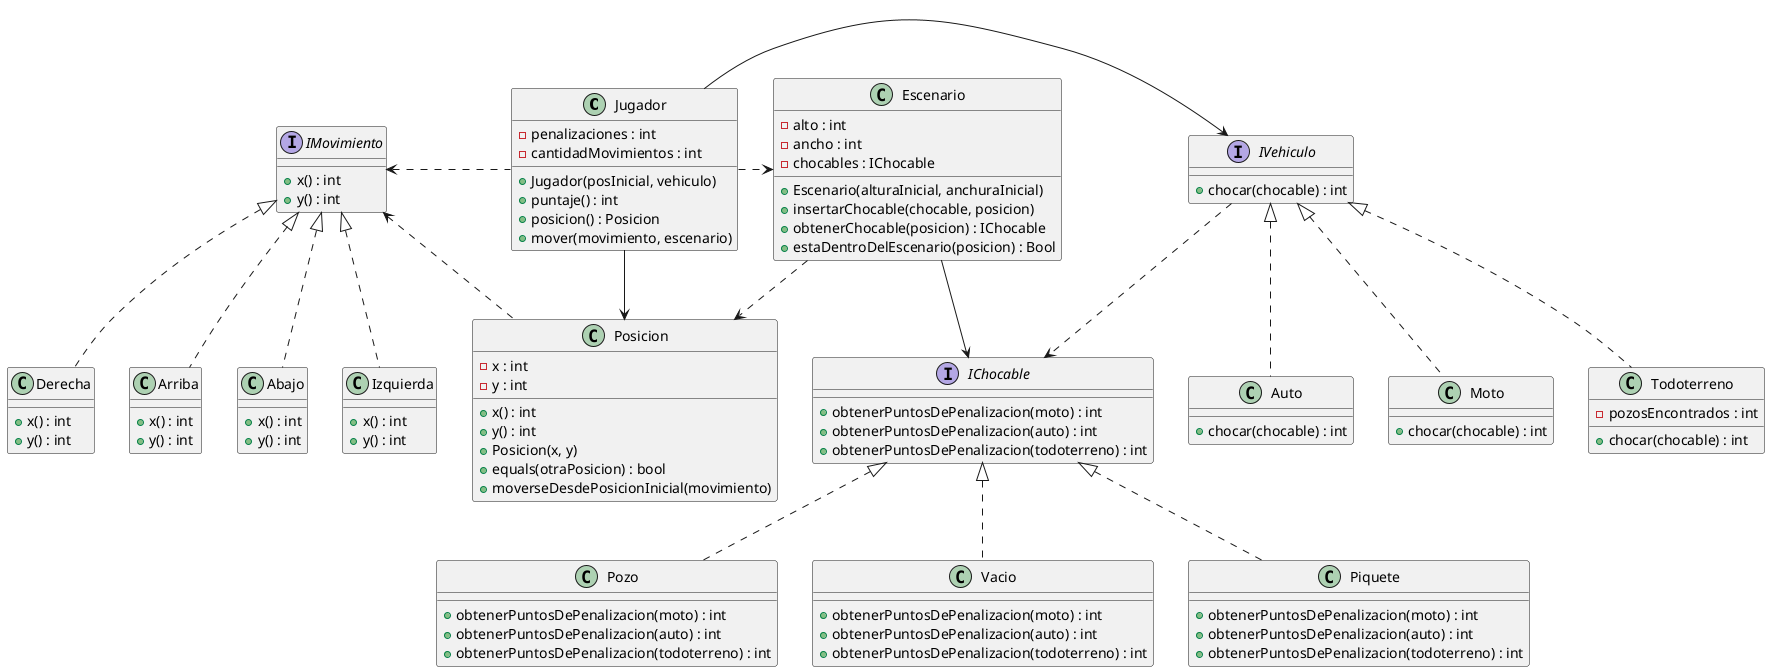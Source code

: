 @startuml

class Jugador {
    - penalizaciones : int
    - cantidadMovimientos : int
    + Jugador(posInicial, vehiculo) 
    + puntaje() : int
    + posicion() : Posicion
    + mover(movimiento, escenario)
}

interface IMovimiento {
    + x() : int
    + y() : int
}

class Derecha {
    + x() : int
    + y() : int
}
class Arriba {
    + x() : int
    + y() : int
}
class Abajo {
    + x() : int
    + y() : int
}
class Izquierda {
    + x() : int
    + y() : int
}

class Escenario {
    - alto : int
    - ancho : int
    - chocables : IChocable
    + Escenario(alturaInicial, anchuraInicial) 
    + insertarChocable(chocable, posicion)
    + obtenerChocable(posicion) : IChocable
    + estaDentroDelEscenario(posicion) : Bool
}

class Posicion {
    - x : int
    - y : int
    + x() : int
    + y() : int
    + Posicion(x, y)
    + equals(otraPosicion) : bool
    + moverseDesdePosicionInicial(movimiento)
}

class Pozo {
    +  obtenerPuntosDePenalizacion(moto) : int
    +  obtenerPuntosDePenalizacion(auto) : int
    +  obtenerPuntosDePenalizacion(todoterreno) : int
}

class Vacio {
    +  obtenerPuntosDePenalizacion(moto) : int
    +  obtenerPuntosDePenalizacion(auto) : int
    +  obtenerPuntosDePenalizacion(todoterreno) : int
}

class Piquete { 
    +  obtenerPuntosDePenalizacion(moto) : int
    +  obtenerPuntosDePenalizacion(auto) : int
    +  obtenerPuntosDePenalizacion(todoterreno) : int
}

class Auto {
    + chocar(chocable) : int
}

class Moto {
    + chocar(chocable) : int
}

class Todoterreno {
    - pozosEncontrados : int
    + chocar(chocable) : int
}

interface IVehiculo {
    + chocar(chocable) : int
}

interface IChocable {
    + obtenerPuntosDePenalizacion(moto) : int
    + obtenerPuntosDePenalizacion(auto) : int
    + obtenerPuntosDePenalizacion(todoterreno) : int
}

Jugador -> IVehiculo
IMovimiento <. Jugador

IVehiculo <|.. Auto
IVehiculo <|.. Moto
IVehiculo <|.. Todoterreno

IChocable <|.. Pozo
IChocable <|.. Vacio
IChocable <|.. Piquete

IMovimiento <|.. Arriba
IMovimiento <|.. Abajo
IMovimiento <|.. Derecha
IMovimiento <|.. Izquierda

Jugador --> Posicion
Jugador .> Escenario

Escenario --> IChocable
Escenario ..> Posicion
IMovimiento <.. Posicion
IVehiculo ..> IChocable

@enduml